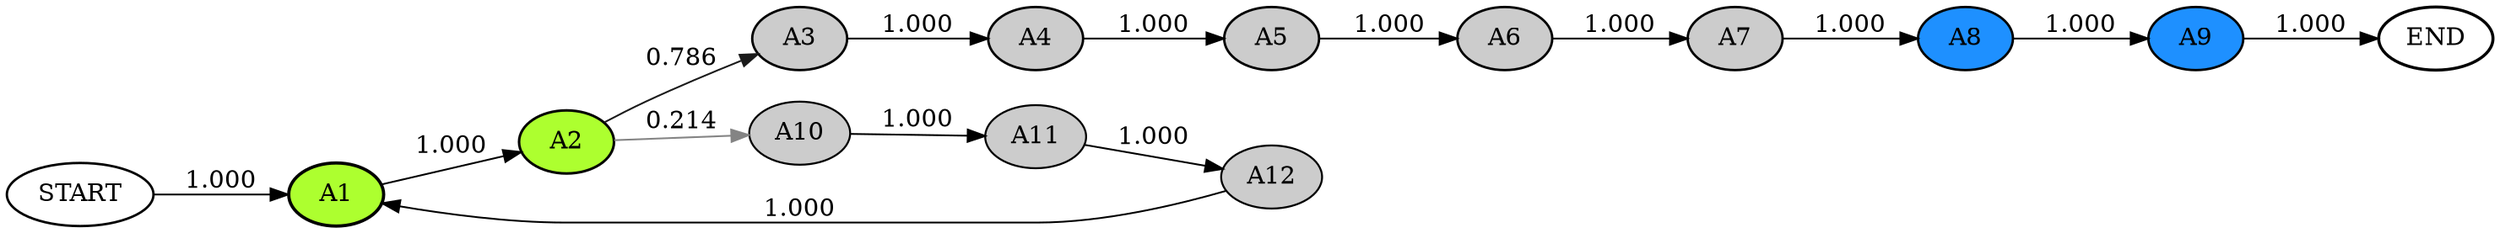 digraph G {
rankdir=LR;
START [color=black, fillcolor="#ffffff", fontcolor=black, penwidth=1.368731067420223, style=filled];
A1 [color=black, fillcolor="#adff2f", fontcolor=black, penwidth=1.8303337493796894, style=filled];
START -> A1  [color="#000000", fontcolor=black, label="1.000", weight=1.0];
A2 [color=black, fillcolor="#adff2f", fontcolor=black, penwidth=1.4642669995037516, style=filled];
A1 -> A2  [color="#000000", fontcolor=black, label="1.000", weight=1.0];
A3 [color=black, fillcolor="#cccccc", fontcolor=black, penwidth=1.368731067420223, style=filled];
A2 -> A3  [color="#1a1a1a", fontcolor=black, label="0.786", weight=0.7856396796354086];
A4 [color=black, fillcolor="#cccccc", fontcolor=black, penwidth=1.368731067420223, style=filled];
A3 -> A4  [color="#000000", fontcolor=black, label="1.000", weight=1.0];
A5 [color=black, fillcolor="#cccccc", fontcolor=black, penwidth=1.368731067420223, style=filled];
A4 -> A5  [color="#000000", fontcolor=black, label="1.000", weight=1.0];
A6 [color=black, fillcolor="#cccccc", fontcolor=black, penwidth=1.368731067420223, style=filled];
A5 -> A6  [color="#000000", fontcolor=black, label="1.000", weight=1.0];
A7 [color=black, fillcolor="#cccccc", fontcolor=black, penwidth=1.368731067420223, style=filled];
A6 -> A7  [color="#000000", fontcolor=black, label="1.000", weight=1.0];
A8 [color=black, fillcolor="#1e90ff", fontcolor=black, penwidth=1.368731067420223, style=filled];
A7 -> A8  [color="#000000", fontcolor=black, label="1.000", weight=1.0];
A9 [color=black, fillcolor="#1e90ff", fontcolor=black, penwidth=1.368731067420223, style=filled];
A8 -> A9  [color="#000000", fontcolor=black, label="1.000", weight=1.0];
END [color=black, fillcolor="#ffffff", fontcolor=black, penwidth=1.7109138342752788, style=filled];
A9 -> END  [color="#000000", fontcolor=black, label="1.000", weight=1.0];
A10 [color=black, fillcolor="#cccccc", fontcolor=black, penwidth=1.103583787752438, style=filled];
A2 -> A10  [color="#848484", fontcolor=black, label="0.214", weight=0.2143603203645914];
A11 [color=black, fillcolor="#cccccc", fontcolor=black, penwidth=1.103583787752438, style=filled];
A10 -> A11  [color="#000000", fontcolor=black, label="1.000", weight=1.0];
A12 [color=black, fillcolor="#cccccc", fontcolor=black, penwidth=1.103583787752438, style=filled];
A11 -> A12  [color="#000000", fontcolor=black, label="1.000", weight=1.0];
A12 -> A1  [color="#000000", fontcolor=black, label="1.000", weight=1.0];
}
